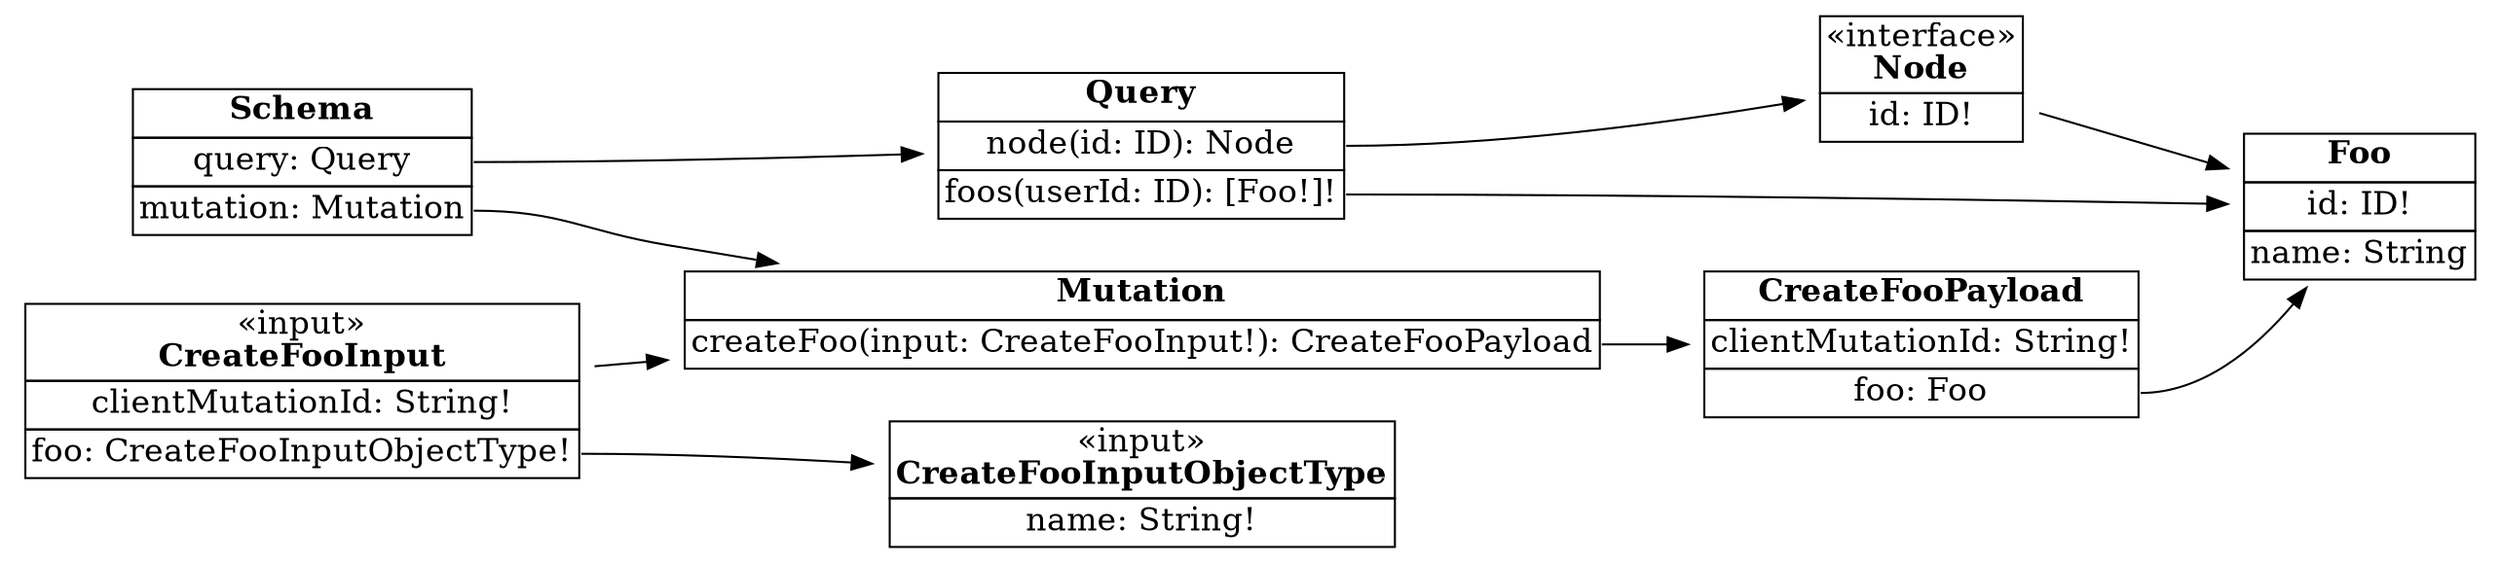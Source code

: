 digraph erd {
graph [
  rankdir = "LR"
];
node [
  fontsize = "16"
  shape = "plaintext"
];
edge [
];
"Schema" [label=<<TABLE COLOR="BLACK" BORDER="0" CELLBORDER="1" CELLSPACING="0"><TR><TD PORT="__title"><FONT COLOR="BLACK"><B>Schema</B></FONT></TD></TR><TR><TD ALIGN="CENTER" PORT="queryport"><FONT COLOR="BLACK">query: Query</FONT></TD></TR>,<TR><TD ALIGN="CENTER" PORT="mutationport"><FONT COLOR="BLACK">mutation: Mutation</FONT></TD></TR></TABLE>>];
"Query" [label=<<TABLE COLOR="BLACK" BORDER="0" CELLBORDER="1" CELLSPACING="0"><TR><TD PORT="__title"><FONT COLOR="BLACK"><B>Query</B></FONT></TD></TR><TR><TD ALIGN="CENTER" PORT="nodeport"><FONT COLOR="BLACK">node(id: ID): Node</FONT></TD></TR>,<TR><TD ALIGN="CENTER" PORT="foosport"><FONT COLOR="BLACK">foos(userId: ID): [Foo!]!</FONT></TD></TR></TABLE>>];
"Mutation" [label=<<TABLE COLOR="BLACK" BORDER="0" CELLBORDER="1" CELLSPACING="0"><TR><TD PORT="__title"><FONT COLOR="BLACK"><B>Mutation</B></FONT></TD></TR><TR><TD ALIGN="CENTER" PORT="createFooport"><FONT COLOR="BLACK">createFoo(input: CreateFooInput!): CreateFooPayload</FONT></TD></TR></TABLE>>];
"Foo" [label=<<TABLE COLOR="BLACK" BORDER="0" CELLBORDER="1" CELLSPACING="0"><TR><TD PORT="__title"><FONT COLOR="BLACK"><B>Foo</B></FONT></TD></TR><TR><TD ALIGN="CENTER" PORT="idport"><FONT COLOR="BLACK">id: ID!</FONT></TD></TR>,<TR><TD ALIGN="CENTER" PORT="nameport"><FONT COLOR="BLACK">name: String</FONT></TD></TR></TABLE>>];
"CreateFooPayload" [label=<<TABLE COLOR="BLACK" BORDER="0" CELLBORDER="1" CELLSPACING="0"><TR><TD PORT="__title"><FONT COLOR="BLACK"><B>CreateFooPayload</B></FONT></TD></TR><TR><TD ALIGN="CENTER" PORT="clientMutationIdport"><FONT COLOR="BLACK">clientMutationId: String!</FONT></TD></TR>,<TR><TD ALIGN="CENTER" PORT="fooport"><FONT COLOR="BLACK">foo: Foo</FONT></TD></TR></TABLE>>];



"Node" [label=<<TABLE COLOR="BLACK" BORDER="0" CELLBORDER="1" CELLSPACING="0"><TR><TD PORT="__title"><FONT COLOR="BLACK">&laquo;interface&raquo;<BR/><B>Node</B></FONT></TD></TR><TR><TD ALIGN="CENTER" PORT="idport"><FONT COLOR="BLACK">id: ID!</FONT></TD></TR></TABLE>>];

"CreateFooInput" [label=<<TABLE COLOR="BLACK" BORDER="0" CELLBORDER="1" CELLSPACING="0"><TR><TD PORT="__title"><FONT COLOR="BLACK">&laquo;input&raquo;<BR/><B>CreateFooInput</B></FONT></TD></TR><TR><TD ALIGN="CENTER" PORT="clientMutationIdport"><FONT COLOR="BLACK">clientMutationId: String!</FONT></TD></TR>,<TR><TD ALIGN="CENTER" PORT="fooport"><FONT COLOR="BLACK">foo: CreateFooInputObjectType!</FONT></TD></TR></TABLE>>];
"CreateFooInputObjectType" [label=<<TABLE COLOR="BLACK" BORDER="0" CELLBORDER="1" CELLSPACING="0"><TR><TD PORT="__title"><FONT COLOR="BLACK">&laquo;input&raquo;<BR/><B>CreateFooInputObjectType</B></FONT></TD></TR><TR><TD ALIGN="CENTER" PORT="nameport"><FONT COLOR="BLACK">name: String!</FONT></TD></TR></TABLE>>];





"Schema":queryport -> "Query" [color="BLACK" fontcolor="BLACK"];
"Schema":mutationport -> "Mutation" [color="BLACK" fontcolor="BLACK"];
"Query":nodeport -> "Node" [color="BLACK" fontcolor="BLACK"];
"Query":foosport -> "Foo" [color="BLACK" fontcolor="BLACK"];
"Mutation":createFooport -> "CreateFooPayload" [color="BLACK" fontcolor="BLACK"];
"CreateFooInput" -> "Mutation" [color="BLACK" fontcolor="BLACK"];
"CreateFooPayload":fooport -> "Foo" [color="BLACK" fontcolor="BLACK"];
"Node" -> "Foo" [color="BLACK" fontcolor="BLACK"];
"CreateFooInput":fooport -> "CreateFooInputObjectType" [color="BLACK" fontcolor="BLACK"];


}

